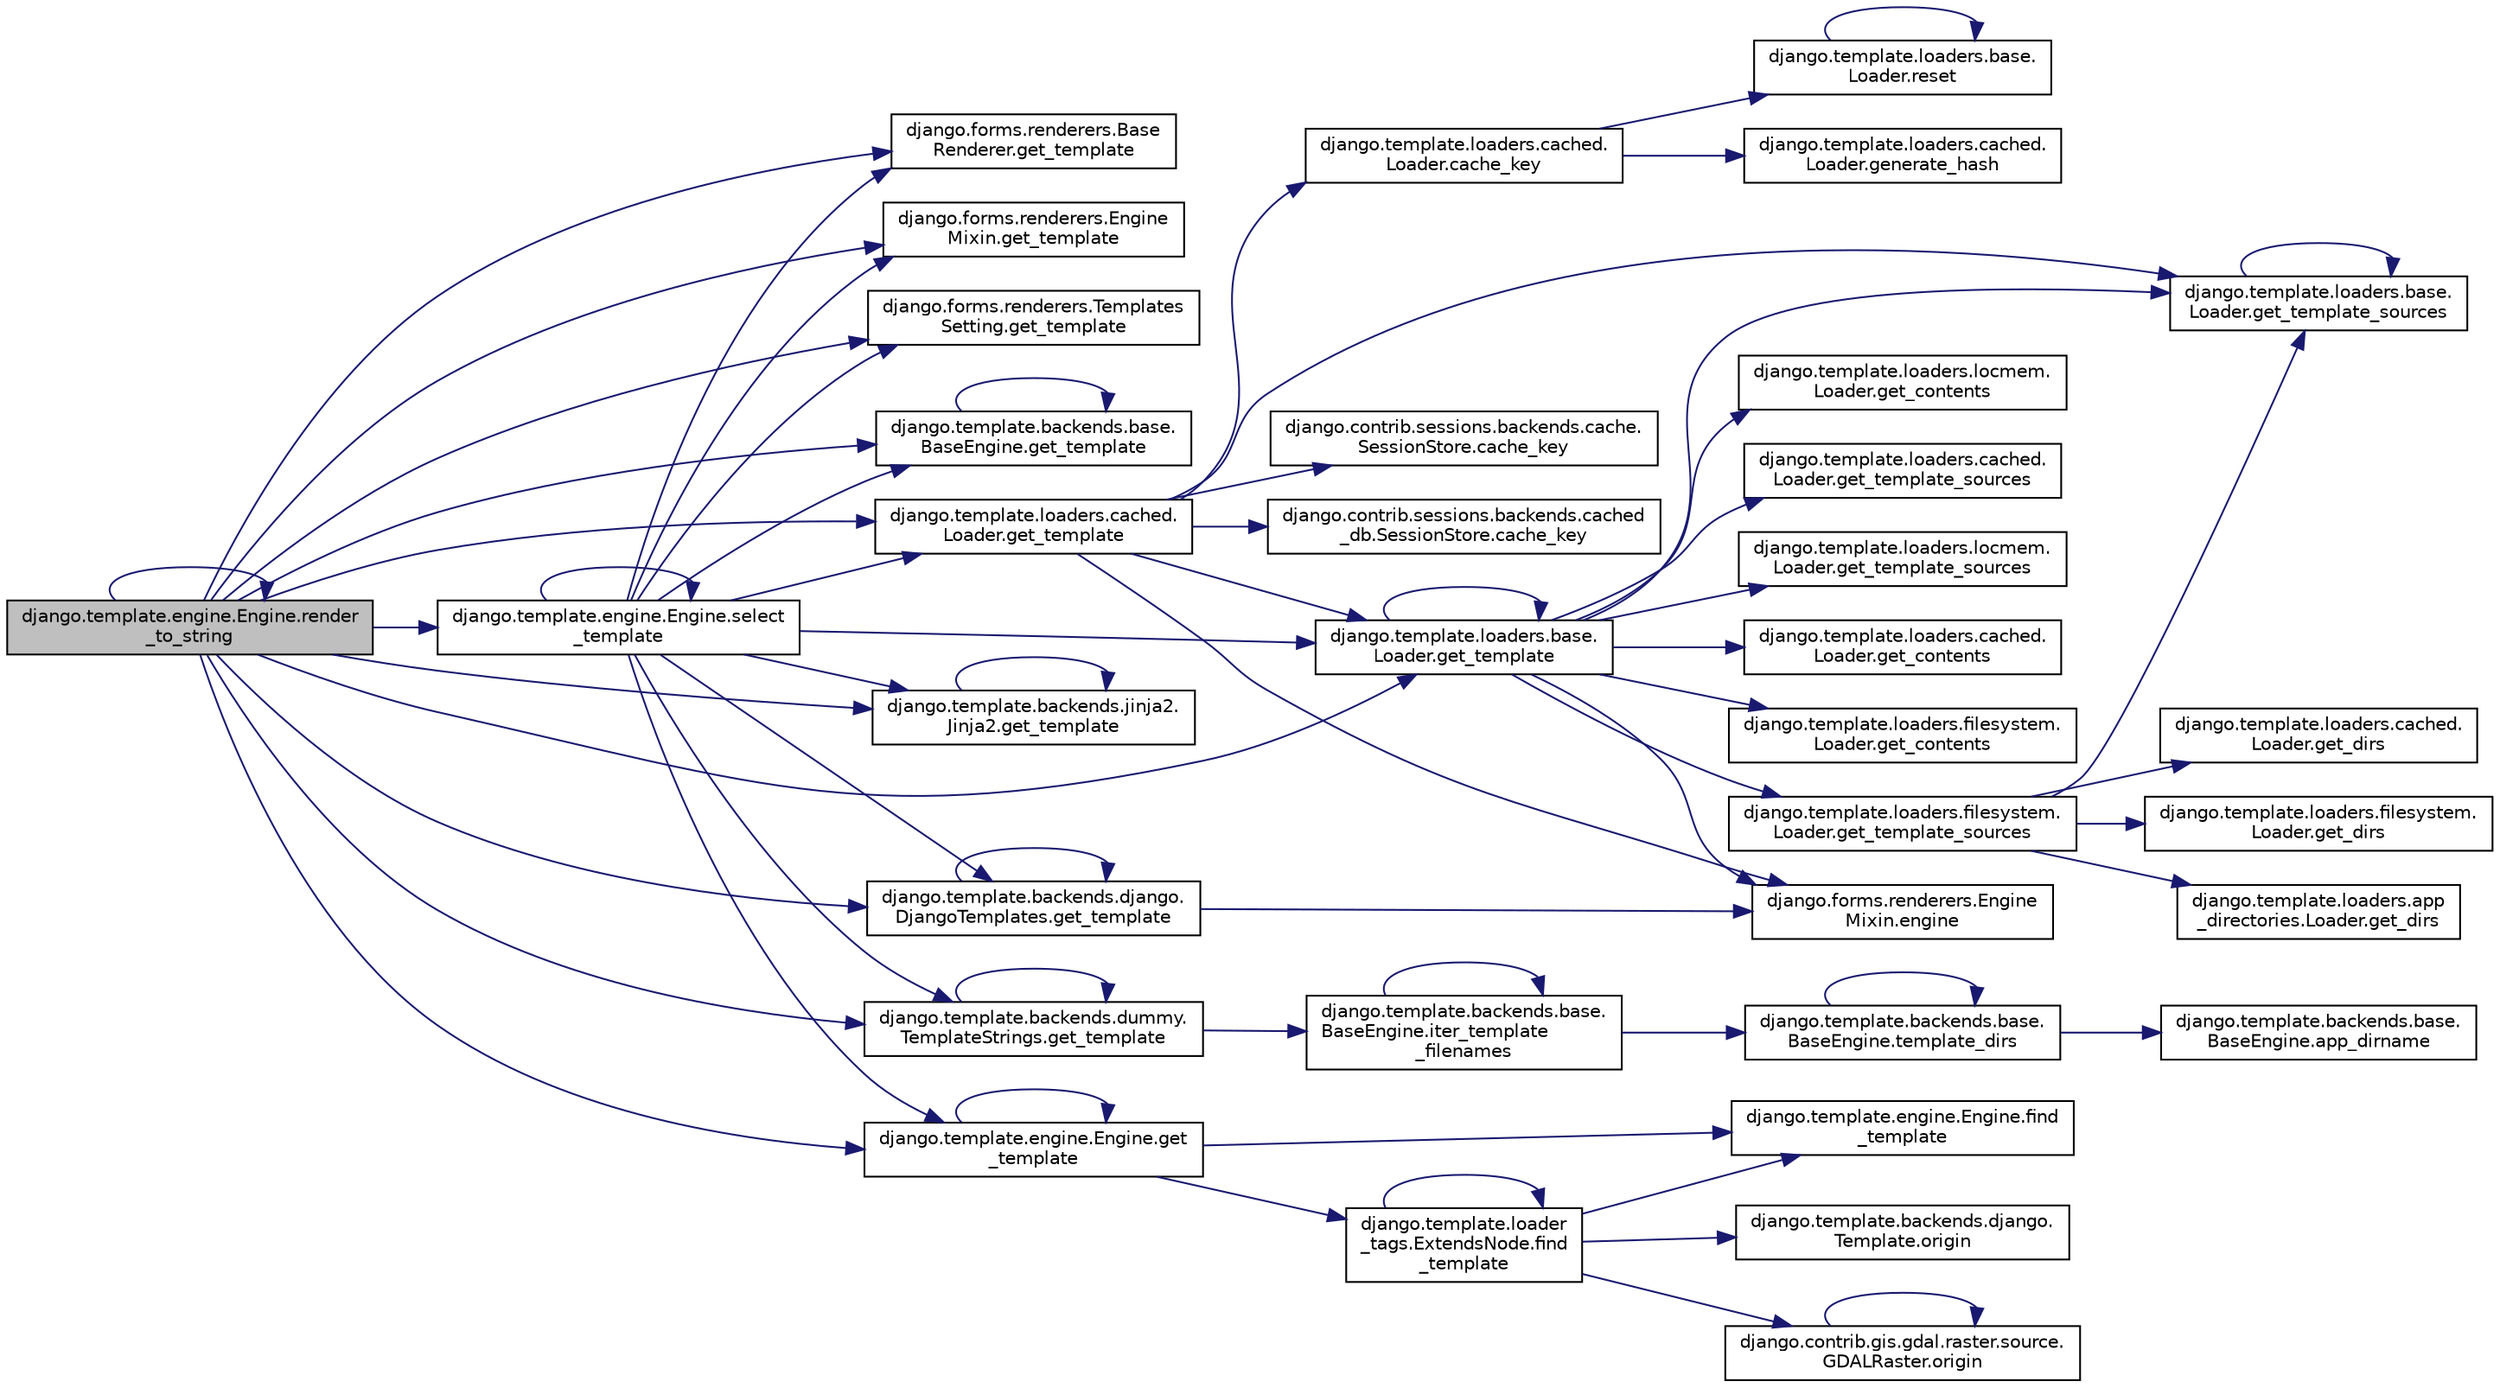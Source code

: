 digraph "django.template.engine.Engine.render_to_string"
{
 // LATEX_PDF_SIZE
  edge [fontname="Helvetica",fontsize="10",labelfontname="Helvetica",labelfontsize="10"];
  node [fontname="Helvetica",fontsize="10",shape=record];
  rankdir="LR";
  Node1 [label="django.template.engine.Engine.render\l_to_string",height=0.2,width=0.4,color="black", fillcolor="grey75", style="filled", fontcolor="black",tooltip=" "];
  Node1 -> Node2 [color="midnightblue",fontsize="10",style="solid",fontname="Helvetica"];
  Node2 [label="django.forms.renderers.Base\lRenderer.get_template",height=0.2,width=0.4,color="black", fillcolor="white", style="filled",URL="$de/dd1/classdjango_1_1forms_1_1renderers_1_1_base_renderer.html#a735d2c54622be93bdc76b7951415389b",tooltip=" "];
  Node1 -> Node3 [color="midnightblue",fontsize="10",style="solid",fontname="Helvetica"];
  Node3 [label="django.forms.renderers.Engine\lMixin.get_template",height=0.2,width=0.4,color="black", fillcolor="white", style="filled",URL="$da/de3/classdjango_1_1forms_1_1renderers_1_1_engine_mixin.html#a2e1f6a582663c2f901696ab41e6c4e54",tooltip=" "];
  Node1 -> Node4 [color="midnightblue",fontsize="10",style="solid",fontname="Helvetica"];
  Node4 [label="django.forms.renderers.Templates\lSetting.get_template",height=0.2,width=0.4,color="black", fillcolor="white", style="filled",URL="$d7/de5/classdjango_1_1forms_1_1renderers_1_1_templates_setting.html#a34bd0b70d3727d35c1442fc6ab7c1124",tooltip=" "];
  Node1 -> Node5 [color="midnightblue",fontsize="10",style="solid",fontname="Helvetica"];
  Node5 [label="django.template.backends.base.\lBaseEngine.get_template",height=0.2,width=0.4,color="black", fillcolor="white", style="filled",URL="$db/db2/classdjango_1_1template_1_1backends_1_1base_1_1_base_engine.html#adb772b78c2a7e3b1a9bf2cd7a6247eb7",tooltip=" "];
  Node5 -> Node5 [color="midnightblue",fontsize="10",style="solid",fontname="Helvetica"];
  Node1 -> Node6 [color="midnightblue",fontsize="10",style="solid",fontname="Helvetica"];
  Node6 [label="django.template.backends.django.\lDjangoTemplates.get_template",height=0.2,width=0.4,color="black", fillcolor="white", style="filled",URL="$dd/df8/classdjango_1_1template_1_1backends_1_1django_1_1_django_templates.html#ada229be43085b2f40601b0302b3a2bd7",tooltip=" "];
  Node6 -> Node7 [color="midnightblue",fontsize="10",style="solid",fontname="Helvetica"];
  Node7 [label="django.forms.renderers.Engine\lMixin.engine",height=0.2,width=0.4,color="black", fillcolor="white", style="filled",URL="$da/de3/classdjango_1_1forms_1_1renderers_1_1_engine_mixin.html#a5b5442f4dd99348518dbe1dbf75c7620",tooltip=" "];
  Node6 -> Node6 [color="midnightblue",fontsize="10",style="solid",fontname="Helvetica"];
  Node1 -> Node8 [color="midnightblue",fontsize="10",style="solid",fontname="Helvetica"];
  Node8 [label="django.template.backends.dummy.\lTemplateStrings.get_template",height=0.2,width=0.4,color="black", fillcolor="white", style="filled",URL="$d3/d1c/classdjango_1_1template_1_1backends_1_1dummy_1_1_template_strings.html#a62f0db9bfe86059ad7bed036e9bf0dcf",tooltip=" "];
  Node8 -> Node8 [color="midnightblue",fontsize="10",style="solid",fontname="Helvetica"];
  Node8 -> Node9 [color="midnightblue",fontsize="10",style="solid",fontname="Helvetica"];
  Node9 [label="django.template.backends.base.\lBaseEngine.iter_template\l_filenames",height=0.2,width=0.4,color="black", fillcolor="white", style="filled",URL="$db/db2/classdjango_1_1template_1_1backends_1_1base_1_1_base_engine.html#a6ca6d990204b40feb95581bb27162e44",tooltip=" "];
  Node9 -> Node9 [color="midnightblue",fontsize="10",style="solid",fontname="Helvetica"];
  Node9 -> Node10 [color="midnightblue",fontsize="10",style="solid",fontname="Helvetica"];
  Node10 [label="django.template.backends.base.\lBaseEngine.template_dirs",height=0.2,width=0.4,color="black", fillcolor="white", style="filled",URL="$db/db2/classdjango_1_1template_1_1backends_1_1base_1_1_base_engine.html#a1055d9fe579644b4a3c7c04b8c4179f0",tooltip=" "];
  Node10 -> Node11 [color="midnightblue",fontsize="10",style="solid",fontname="Helvetica"];
  Node11 [label="django.template.backends.base.\lBaseEngine.app_dirname",height=0.2,width=0.4,color="black", fillcolor="white", style="filled",URL="$db/db2/classdjango_1_1template_1_1backends_1_1base_1_1_base_engine.html#aa161ea597b56192bf4fb55c3bb5faa4f",tooltip=" "];
  Node10 -> Node10 [color="midnightblue",fontsize="10",style="solid",fontname="Helvetica"];
  Node1 -> Node12 [color="midnightblue",fontsize="10",style="solid",fontname="Helvetica"];
  Node12 [label="django.template.backends.jinja2.\lJinja2.get_template",height=0.2,width=0.4,color="black", fillcolor="white", style="filled",URL="$da/d5b/classdjango_1_1template_1_1backends_1_1jinja2_1_1_jinja2.html#a95cd0dfeba3023d7a3b9f5e145f3561f",tooltip=" "];
  Node12 -> Node12 [color="midnightblue",fontsize="10",style="solid",fontname="Helvetica"];
  Node1 -> Node13 [color="midnightblue",fontsize="10",style="solid",fontname="Helvetica"];
  Node13 [label="django.template.engine.Engine.get\l_template",height=0.2,width=0.4,color="black", fillcolor="white", style="filled",URL="$df/d3d/classdjango_1_1template_1_1engine_1_1_engine.html#a96c61374726c19c408ba825af868586b",tooltip=" "];
  Node13 -> Node14 [color="midnightblue",fontsize="10",style="solid",fontname="Helvetica"];
  Node14 [label="django.template.engine.Engine.find\l_template",height=0.2,width=0.4,color="black", fillcolor="white", style="filled",URL="$df/d3d/classdjango_1_1template_1_1engine_1_1_engine.html#a3ce265ee3a15f7b39ef2e00a96da4243",tooltip=" "];
  Node13 -> Node15 [color="midnightblue",fontsize="10",style="solid",fontname="Helvetica"];
  Node15 [label="django.template.loader\l_tags.ExtendsNode.find\l_template",height=0.2,width=0.4,color="black", fillcolor="white", style="filled",URL="$d2/d17/classdjango_1_1template_1_1loader__tags_1_1_extends_node.html#a8de80d0ebe6e3e95089623e7153fc374",tooltip=" "];
  Node15 -> Node14 [color="midnightblue",fontsize="10",style="solid",fontname="Helvetica"];
  Node15 -> Node15 [color="midnightblue",fontsize="10",style="solid",fontname="Helvetica"];
  Node15 -> Node16 [color="midnightblue",fontsize="10",style="solid",fontname="Helvetica"];
  Node16 [label="django.contrib.gis.gdal.raster.source.\lGDALRaster.origin",height=0.2,width=0.4,color="black", fillcolor="white", style="filled",URL="$db/dff/classdjango_1_1contrib_1_1gis_1_1gdal_1_1raster_1_1source_1_1_g_d_a_l_raster.html#a433b9aa9055047626aa4837393528b83",tooltip=" "];
  Node16 -> Node16 [color="midnightblue",fontsize="10",style="solid",fontname="Helvetica"];
  Node15 -> Node17 [color="midnightblue",fontsize="10",style="solid",fontname="Helvetica"];
  Node17 [label="django.template.backends.django.\lTemplate.origin",height=0.2,width=0.4,color="black", fillcolor="white", style="filled",URL="$da/df8/classdjango_1_1template_1_1backends_1_1django_1_1_template.html#a678dac33e64567f332d32f87660cbe4c",tooltip=" "];
  Node13 -> Node13 [color="midnightblue",fontsize="10",style="solid",fontname="Helvetica"];
  Node1 -> Node18 [color="midnightblue",fontsize="10",style="solid",fontname="Helvetica"];
  Node18 [label="django.template.loaders.base.\lLoader.get_template",height=0.2,width=0.4,color="black", fillcolor="white", style="filled",URL="$db/d97/classdjango_1_1template_1_1loaders_1_1base_1_1_loader.html#aea78872f8ef459314b9b9405c0e18c87",tooltip=" "];
  Node18 -> Node7 [color="midnightblue",fontsize="10",style="solid",fontname="Helvetica"];
  Node18 -> Node19 [color="midnightblue",fontsize="10",style="solid",fontname="Helvetica"];
  Node19 [label="django.template.loaders.cached.\lLoader.get_contents",height=0.2,width=0.4,color="black", fillcolor="white", style="filled",URL="$de/d52/classdjango_1_1template_1_1loaders_1_1cached_1_1_loader.html#af495de39d7449c217497eff5c0a79cd2",tooltip=" "];
  Node18 -> Node20 [color="midnightblue",fontsize="10",style="solid",fontname="Helvetica"];
  Node20 [label="django.template.loaders.filesystem.\lLoader.get_contents",height=0.2,width=0.4,color="black", fillcolor="white", style="filled",URL="$d6/dca/classdjango_1_1template_1_1loaders_1_1filesystem_1_1_loader.html#ab8bd53bb7b7b769df74c899218a39088",tooltip=" "];
  Node18 -> Node21 [color="midnightblue",fontsize="10",style="solid",fontname="Helvetica"];
  Node21 [label="django.template.loaders.locmem.\lLoader.get_contents",height=0.2,width=0.4,color="black", fillcolor="white", style="filled",URL="$de/dc5/classdjango_1_1template_1_1loaders_1_1locmem_1_1_loader.html#afbf5b85522cf068f185178172cef7652",tooltip=" "];
  Node18 -> Node18 [color="midnightblue",fontsize="10",style="solid",fontname="Helvetica"];
  Node18 -> Node22 [color="midnightblue",fontsize="10",style="solid",fontname="Helvetica"];
  Node22 [label="django.template.loaders.base.\lLoader.get_template_sources",height=0.2,width=0.4,color="black", fillcolor="white", style="filled",URL="$db/d97/classdjango_1_1template_1_1loaders_1_1base_1_1_loader.html#a55cebf4411f052e14be6646615d2293b",tooltip=" "];
  Node22 -> Node22 [color="midnightblue",fontsize="10",style="solid",fontname="Helvetica"];
  Node18 -> Node23 [color="midnightblue",fontsize="10",style="solid",fontname="Helvetica"];
  Node23 [label="django.template.loaders.cached.\lLoader.get_template_sources",height=0.2,width=0.4,color="black", fillcolor="white", style="filled",URL="$de/d52/classdjango_1_1template_1_1loaders_1_1cached_1_1_loader.html#a594fb1267ab2a06002557ef54e87d94b",tooltip=" "];
  Node18 -> Node24 [color="midnightblue",fontsize="10",style="solid",fontname="Helvetica"];
  Node24 [label="django.template.loaders.filesystem.\lLoader.get_template_sources",height=0.2,width=0.4,color="black", fillcolor="white", style="filled",URL="$d6/dca/classdjango_1_1template_1_1loaders_1_1filesystem_1_1_loader.html#a622e9292ca0afcbfeabedcf7e12ccb36",tooltip=" "];
  Node24 -> Node25 [color="midnightblue",fontsize="10",style="solid",fontname="Helvetica"];
  Node25 [label="django.template.loaders.app\l_directories.Loader.get_dirs",height=0.2,width=0.4,color="black", fillcolor="white", style="filled",URL="$d4/d19/classdjango_1_1template_1_1loaders_1_1app__directories_1_1_loader.html#aeb99b30f47cec76fcb01ee6d64ab15d0",tooltip=" "];
  Node24 -> Node26 [color="midnightblue",fontsize="10",style="solid",fontname="Helvetica"];
  Node26 [label="django.template.loaders.cached.\lLoader.get_dirs",height=0.2,width=0.4,color="black", fillcolor="white", style="filled",URL="$de/d52/classdjango_1_1template_1_1loaders_1_1cached_1_1_loader.html#a52f9b798cedb2fb431e2aaaeae22ef78",tooltip=" "];
  Node24 -> Node27 [color="midnightblue",fontsize="10",style="solid",fontname="Helvetica"];
  Node27 [label="django.template.loaders.filesystem.\lLoader.get_dirs",height=0.2,width=0.4,color="black", fillcolor="white", style="filled",URL="$d6/dca/classdjango_1_1template_1_1loaders_1_1filesystem_1_1_loader.html#a523b5056445c3455bb320df0e6c2907a",tooltip=" "];
  Node24 -> Node22 [color="midnightblue",fontsize="10",style="solid",fontname="Helvetica"];
  Node18 -> Node28 [color="midnightblue",fontsize="10",style="solid",fontname="Helvetica"];
  Node28 [label="django.template.loaders.locmem.\lLoader.get_template_sources",height=0.2,width=0.4,color="black", fillcolor="white", style="filled",URL="$de/dc5/classdjango_1_1template_1_1loaders_1_1locmem_1_1_loader.html#a77ae5cf5d3c25ed02ed2fe28db8c9a06",tooltip=" "];
  Node1 -> Node29 [color="midnightblue",fontsize="10",style="solid",fontname="Helvetica"];
  Node29 [label="django.template.loaders.cached.\lLoader.get_template",height=0.2,width=0.4,color="black", fillcolor="white", style="filled",URL="$de/d52/classdjango_1_1template_1_1loaders_1_1cached_1_1_loader.html#a8bf8c5efe8b90047b4e0d3a70fd3b169",tooltip=" "];
  Node29 -> Node30 [color="midnightblue",fontsize="10",style="solid",fontname="Helvetica"];
  Node30 [label="django.contrib.sessions.backends.cache.\lSessionStore.cache_key",height=0.2,width=0.4,color="black", fillcolor="white", style="filled",URL="$df/d0f/classdjango_1_1contrib_1_1sessions_1_1backends_1_1cache_1_1_session_store.html#aed45308b43ecf3f3280c43673759e679",tooltip=" "];
  Node29 -> Node31 [color="midnightblue",fontsize="10",style="solid",fontname="Helvetica"];
  Node31 [label="django.contrib.sessions.backends.cached\l_db.SessionStore.cache_key",height=0.2,width=0.4,color="black", fillcolor="white", style="filled",URL="$d9/dd2/classdjango_1_1contrib_1_1sessions_1_1backends_1_1cached__db_1_1_session_store.html#a560b491f41444b32b6aca635b5a4d183",tooltip=" "];
  Node29 -> Node32 [color="midnightblue",fontsize="10",style="solid",fontname="Helvetica"];
  Node32 [label="django.template.loaders.cached.\lLoader.cache_key",height=0.2,width=0.4,color="black", fillcolor="white", style="filled",URL="$de/d52/classdjango_1_1template_1_1loaders_1_1cached_1_1_loader.html#aeb98796e6459bf18fdef841bedf034a7",tooltip=" "];
  Node32 -> Node33 [color="midnightblue",fontsize="10",style="solid",fontname="Helvetica"];
  Node33 [label="django.template.loaders.cached.\lLoader.generate_hash",height=0.2,width=0.4,color="black", fillcolor="white", style="filled",URL="$de/d52/classdjango_1_1template_1_1loaders_1_1cached_1_1_loader.html#a0f45b82439fc4d4afc10d32d9eff2d1e",tooltip=" "];
  Node32 -> Node34 [color="midnightblue",fontsize="10",style="solid",fontname="Helvetica"];
  Node34 [label="django.template.loaders.base.\lLoader.reset",height=0.2,width=0.4,color="black", fillcolor="white", style="filled",URL="$db/d97/classdjango_1_1template_1_1loaders_1_1base_1_1_loader.html#a5c8f88a557d632e424df242f1091a7f6",tooltip=" "];
  Node34 -> Node34 [color="midnightblue",fontsize="10",style="solid",fontname="Helvetica"];
  Node29 -> Node7 [color="midnightblue",fontsize="10",style="solid",fontname="Helvetica"];
  Node29 -> Node18 [color="midnightblue",fontsize="10",style="solid",fontname="Helvetica"];
  Node29 -> Node22 [color="midnightblue",fontsize="10",style="solid",fontname="Helvetica"];
  Node1 -> Node1 [color="midnightblue",fontsize="10",style="solid",fontname="Helvetica"];
  Node1 -> Node35 [color="midnightblue",fontsize="10",style="solid",fontname="Helvetica"];
  Node35 [label="django.template.engine.Engine.select\l_template",height=0.2,width=0.4,color="black", fillcolor="white", style="filled",URL="$df/d3d/classdjango_1_1template_1_1engine_1_1_engine.html#abb68c8a3fe1127091d9a5865c8a52e29",tooltip=" "];
  Node35 -> Node2 [color="midnightblue",fontsize="10",style="solid",fontname="Helvetica"];
  Node35 -> Node3 [color="midnightblue",fontsize="10",style="solid",fontname="Helvetica"];
  Node35 -> Node4 [color="midnightblue",fontsize="10",style="solid",fontname="Helvetica"];
  Node35 -> Node5 [color="midnightblue",fontsize="10",style="solid",fontname="Helvetica"];
  Node35 -> Node6 [color="midnightblue",fontsize="10",style="solid",fontname="Helvetica"];
  Node35 -> Node8 [color="midnightblue",fontsize="10",style="solid",fontname="Helvetica"];
  Node35 -> Node12 [color="midnightblue",fontsize="10",style="solid",fontname="Helvetica"];
  Node35 -> Node13 [color="midnightblue",fontsize="10",style="solid",fontname="Helvetica"];
  Node35 -> Node18 [color="midnightblue",fontsize="10",style="solid",fontname="Helvetica"];
  Node35 -> Node29 [color="midnightblue",fontsize="10",style="solid",fontname="Helvetica"];
  Node35 -> Node35 [color="midnightblue",fontsize="10",style="solid",fontname="Helvetica"];
}
